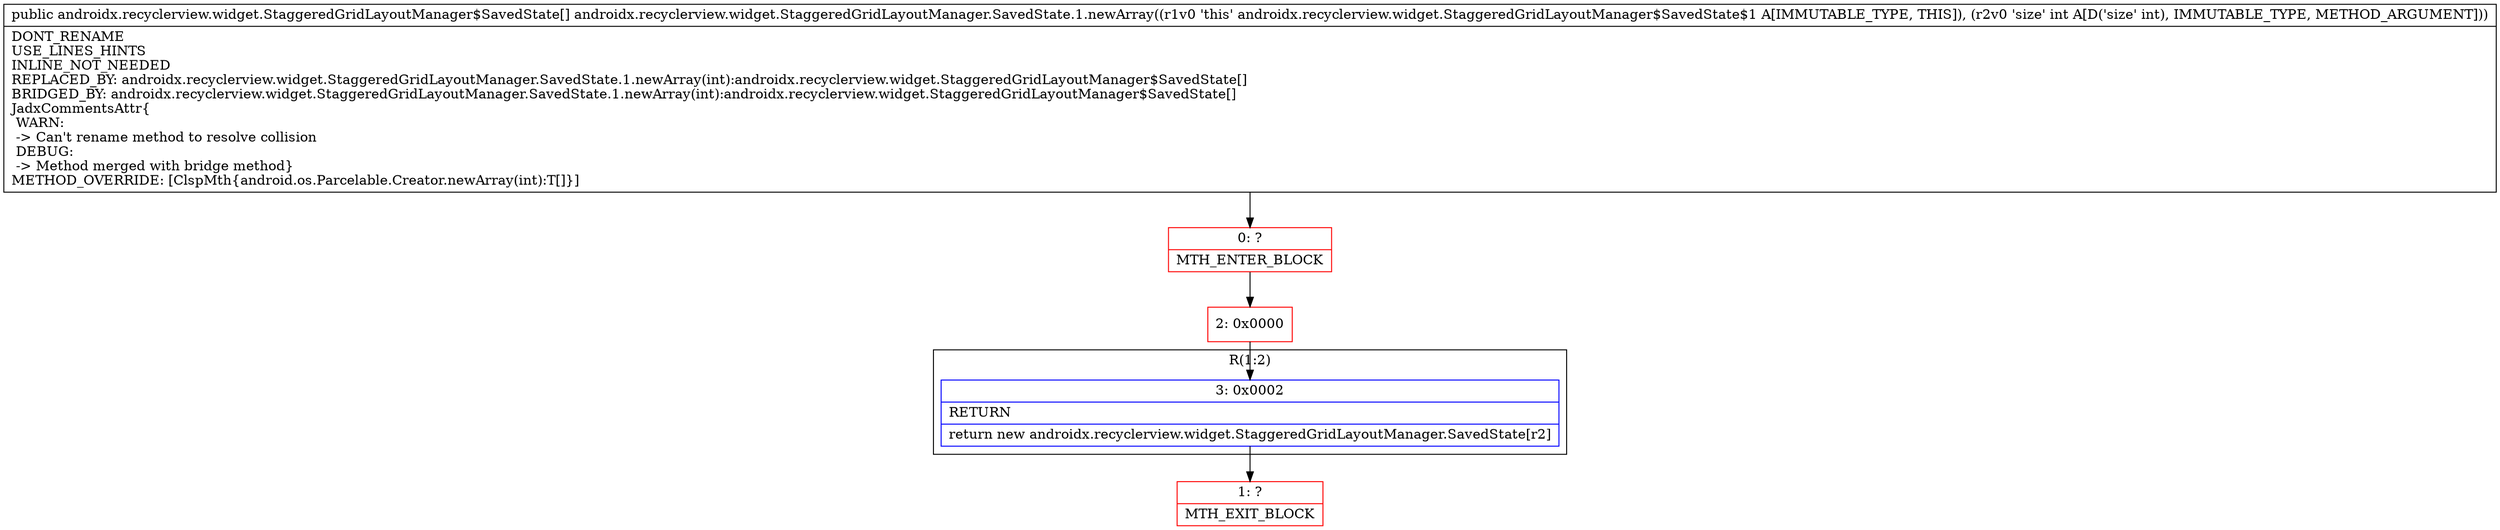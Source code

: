 digraph "CFG forandroidx.recyclerview.widget.StaggeredGridLayoutManager.SavedState.1.newArray(I)[Landroidx\/recyclerview\/widget\/StaggeredGridLayoutManager$SavedState;" {
subgraph cluster_Region_636710321 {
label = "R(1:2)";
node [shape=record,color=blue];
Node_3 [shape=record,label="{3\:\ 0x0002|RETURN\l|return new androidx.recyclerview.widget.StaggeredGridLayoutManager.SavedState[r2]\l}"];
}
Node_0 [shape=record,color=red,label="{0\:\ ?|MTH_ENTER_BLOCK\l}"];
Node_2 [shape=record,color=red,label="{2\:\ 0x0000}"];
Node_1 [shape=record,color=red,label="{1\:\ ?|MTH_EXIT_BLOCK\l}"];
MethodNode[shape=record,label="{public androidx.recyclerview.widget.StaggeredGridLayoutManager$SavedState[] androidx.recyclerview.widget.StaggeredGridLayoutManager.SavedState.1.newArray((r1v0 'this' androidx.recyclerview.widget.StaggeredGridLayoutManager$SavedState$1 A[IMMUTABLE_TYPE, THIS]), (r2v0 'size' int A[D('size' int), IMMUTABLE_TYPE, METHOD_ARGUMENT]))  | DONT_RENAME\lUSE_LINES_HINTS\lINLINE_NOT_NEEDED\lREPLACED_BY: androidx.recyclerview.widget.StaggeredGridLayoutManager.SavedState.1.newArray(int):androidx.recyclerview.widget.StaggeredGridLayoutManager$SavedState[]\lBRIDGED_BY: androidx.recyclerview.widget.StaggeredGridLayoutManager.SavedState.1.newArray(int):androidx.recyclerview.widget.StaggeredGridLayoutManager$SavedState[]\lJadxCommentsAttr\{\l WARN: \l \-\> Can't rename method to resolve collision\l DEBUG: \l \-\> Method merged with bridge method\}\lMETHOD_OVERRIDE: [ClspMth\{android.os.Parcelable.Creator.newArray(int):T[]\}]\l}"];
MethodNode -> Node_0;Node_3 -> Node_1;
Node_0 -> Node_2;
Node_2 -> Node_3;
}

